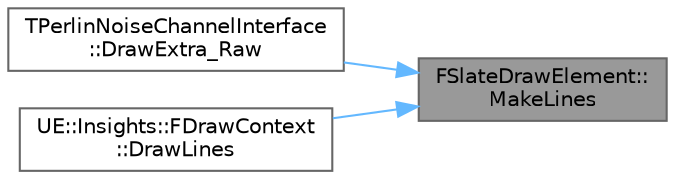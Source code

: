 digraph "FSlateDrawElement::MakeLines"
{
 // INTERACTIVE_SVG=YES
 // LATEX_PDF_SIZE
  bgcolor="transparent";
  edge [fontname=Helvetica,fontsize=10,labelfontname=Helvetica,labelfontsize=10];
  node [fontname=Helvetica,fontsize=10,shape=box,height=0.2,width=0.4];
  rankdir="RL";
  Node1 [id="Node000001",label="FSlateDrawElement::\lMakeLines",height=0.2,width=0.4,color="gray40", fillcolor="grey60", style="filled", fontcolor="black",tooltip="Creates a line defined by the provided points."];
  Node1 -> Node2 [id="edge1_Node000001_Node000002",dir="back",color="steelblue1",style="solid",tooltip=" "];
  Node2 [id="Node000002",label="TPerlinNoiseChannelInterface\l::DrawExtra_Raw",height=0.2,width=0.4,color="grey40", fillcolor="white", style="filled",URL="$d5/d50/structTPerlinNoiseChannelInterface.html#af1d8ce8ee95e15f3470f0a8dd8f50828",tooltip="Draw additional content in addition to keys for a particular channel."];
  Node1 -> Node3 [id="edge2_Node000001_Node000003",dir="back",color="steelblue1",style="solid",tooltip=" "];
  Node3 [id="Node000003",label="UE::Insights::FDrawContext\l::DrawLines",height=0.2,width=0.4,color="grey40", fillcolor="white", style="filled",URL="$de/dc1/classUE_1_1Insights_1_1FDrawContext.html#a6e3ce3595ad3c4d660efe95843e96ae2",tooltip=" "];
}
